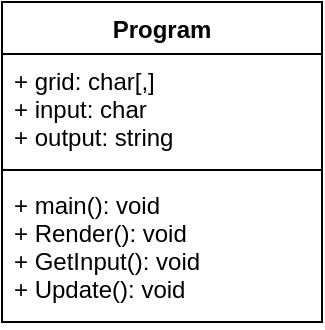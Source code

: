 <mxfile version="11.1.4" type="device"><diagram id="SA5FXwAwoQhgbeh0Ww1i" name="Page-1"><mxGraphModel dx="423" dy="457" grid="1" gridSize="10" guides="1" tooltips="1" connect="1" arrows="1" fold="1" page="1" pageScale="1" pageWidth="850" pageHeight="1100" math="0" shadow="0"><root><mxCell id="0"/><mxCell id="1" parent="0"/><mxCell id="Go02oCaGZueBNLYPrUyD-1" value="Program" style="swimlane;fontStyle=1;align=center;verticalAlign=top;childLayout=stackLayout;horizontal=1;startSize=26;horizontalStack=0;resizeParent=1;resizeParentMax=0;resizeLast=0;collapsible=1;marginBottom=0;" vertex="1" parent="1"><mxGeometry x="110" y="130" width="160" height="160" as="geometry"/></mxCell><mxCell id="Go02oCaGZueBNLYPrUyD-2" value="+ grid: char[,]&#xA;+ input: char&#xA;+ output: string&#xA;" style="text;strokeColor=none;fillColor=none;align=left;verticalAlign=top;spacingLeft=4;spacingRight=4;overflow=hidden;rotatable=0;points=[[0,0.5],[1,0.5]];portConstraint=eastwest;" vertex="1" parent="Go02oCaGZueBNLYPrUyD-1"><mxGeometry y="26" width="160" height="54" as="geometry"/></mxCell><mxCell id="Go02oCaGZueBNLYPrUyD-3" value="" style="line;strokeWidth=1;fillColor=none;align=left;verticalAlign=middle;spacingTop=-1;spacingLeft=3;spacingRight=3;rotatable=0;labelPosition=right;points=[];portConstraint=eastwest;" vertex="1" parent="Go02oCaGZueBNLYPrUyD-1"><mxGeometry y="80" width="160" height="8" as="geometry"/></mxCell><mxCell id="Go02oCaGZueBNLYPrUyD-4" value="+ main(): void&#xA;+ Render(): void&#xA;+ GetInput(): void&#xA;+ Update(): void" style="text;strokeColor=none;fillColor=none;align=left;verticalAlign=top;spacingLeft=4;spacingRight=4;overflow=hidden;rotatable=0;points=[[0,0.5],[1,0.5]];portConstraint=eastwest;" vertex="1" parent="Go02oCaGZueBNLYPrUyD-1"><mxGeometry y="88" width="160" height="72" as="geometry"/></mxCell></root></mxGraphModel></diagram></mxfile>